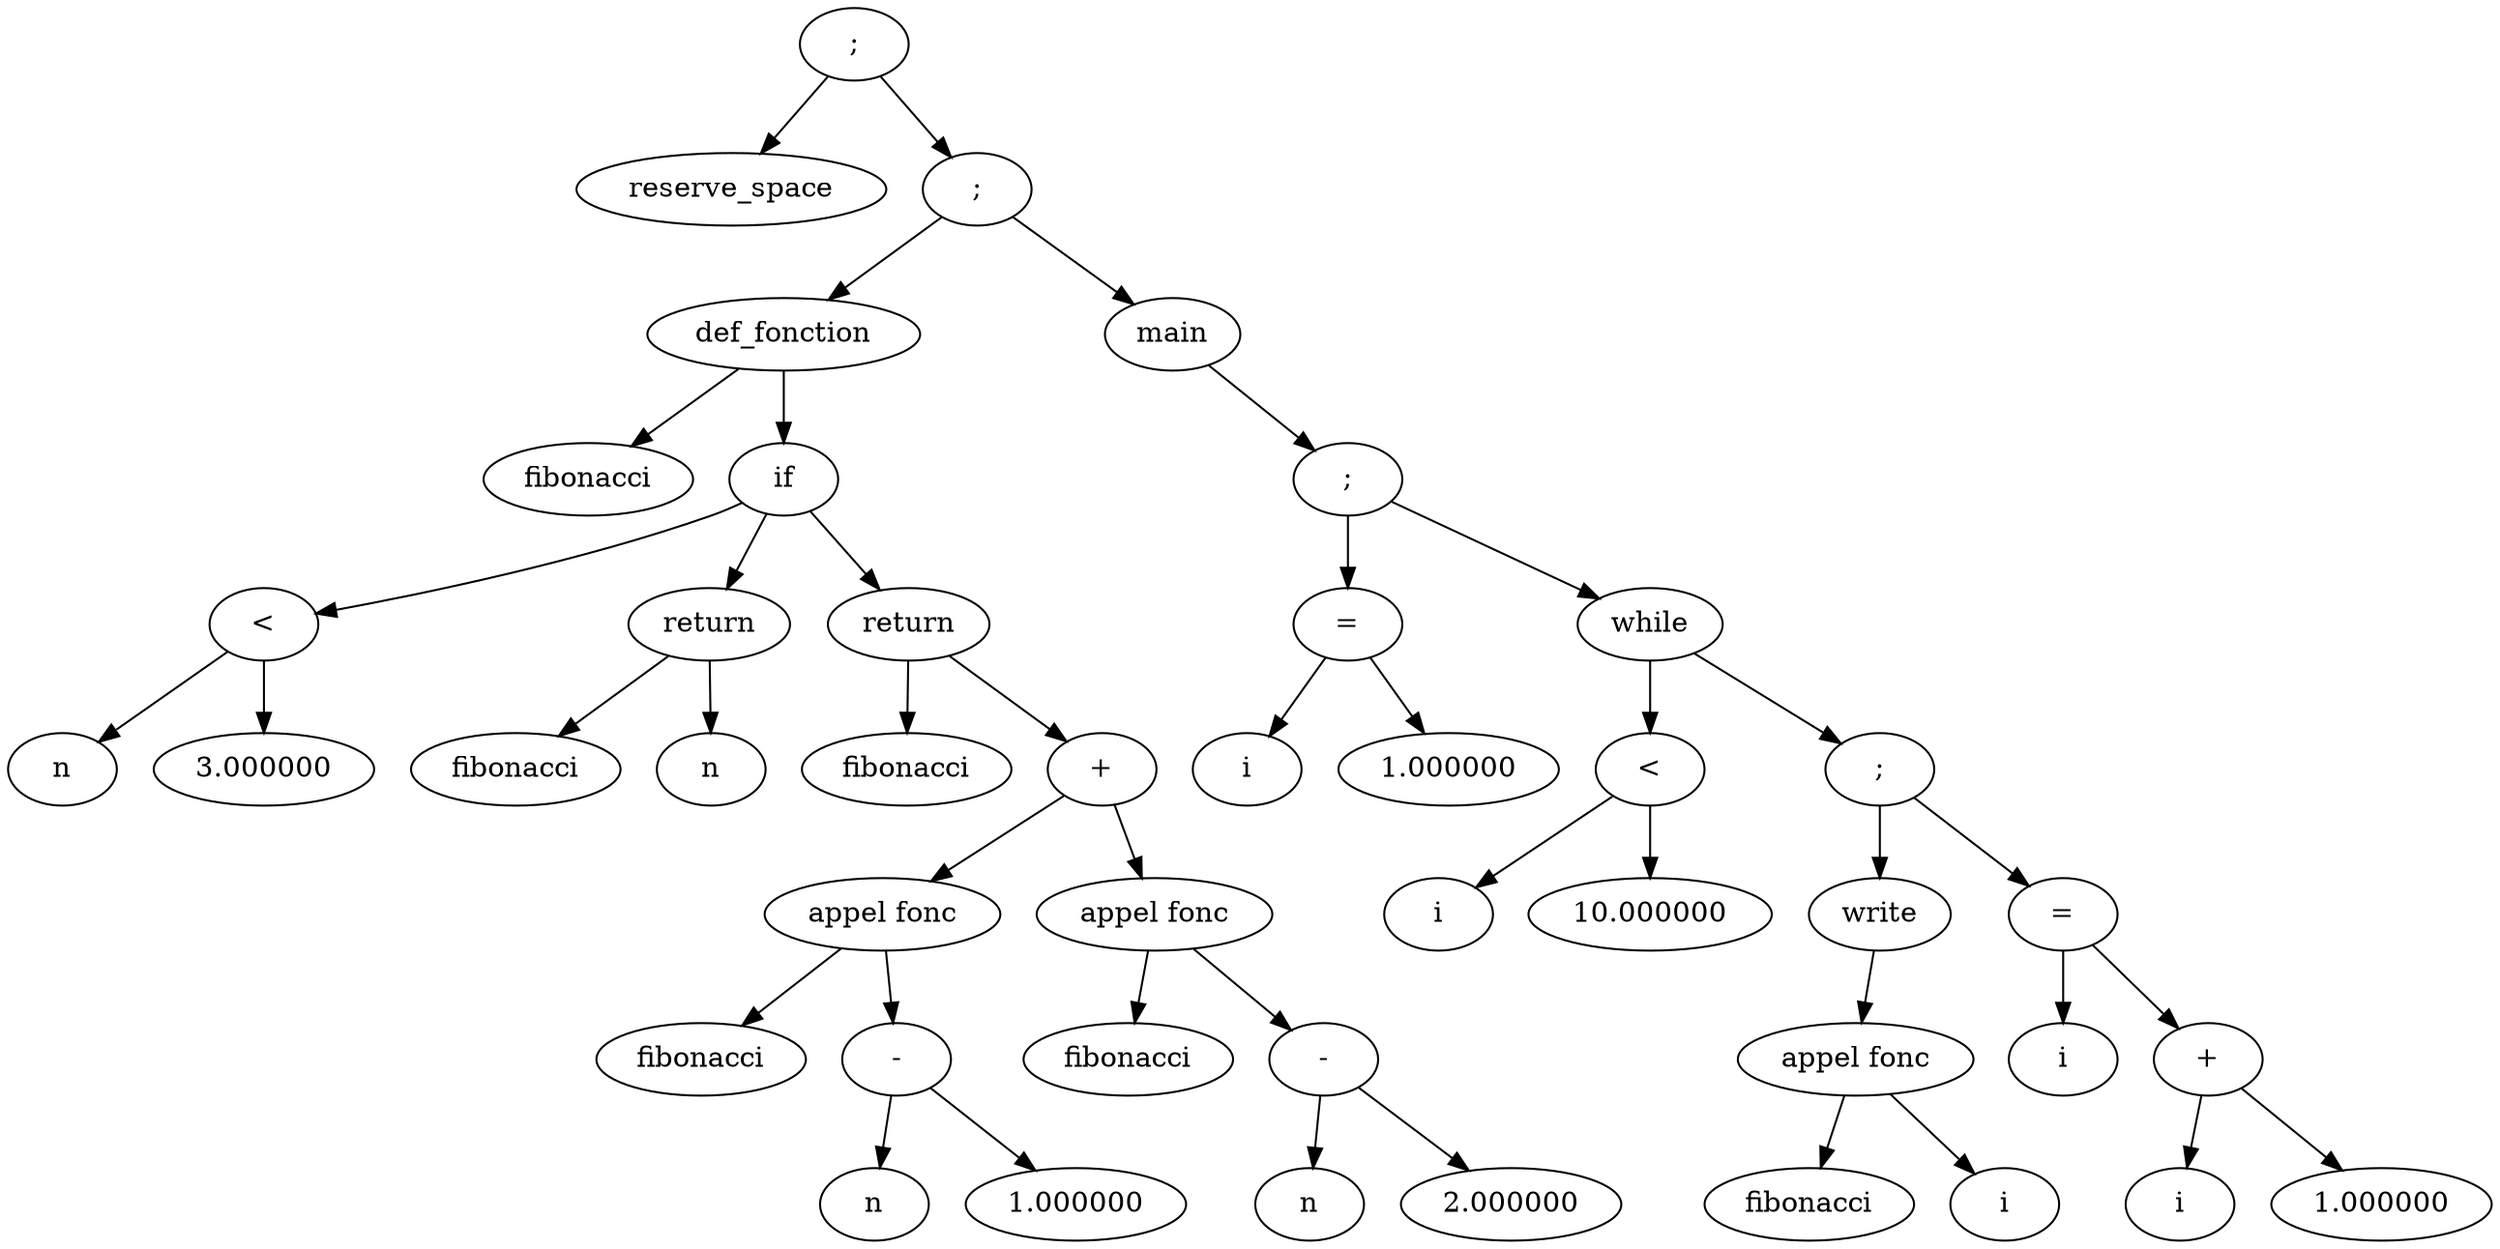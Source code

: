 digraph {
	A000 [label="reserve_space"]
	A001 [label="fibonacci"]
	A002 [label="n"]
	A003 [label="3.000000"]
	A004 [label="<"]
	A005 [label="fibonacci"]
	A006 [label="n"]
	A007 [label="return"]
	A008 [label="fibonacci"]
	A009 [label="fibonacci"]
	A010 [label="n"]
	A011 [label="1.000000"]
	A012 [label="-"]
	A013 [label="appel fonc"]
	A014 [label="fibonacci"]
	A015 [label="n"]
	A016 [label="2.000000"]
	A017 [label="-"]
	A018 [label="appel fonc"]
	A019 [label="+"]
	A020 [label="return"]
	A021 [label="if"]
	A022 [label="def_fonction"]
	A023 [label="i"]
	A024 [label="1.000000"]
	A025 [label="="]
	A026 [label="i"]
	A027 [label="10.000000"]
	A028 [label="<"]
	A029 [label="fibonacci"]
	A030 [label="i"]
	A031 [label="appel fonc"]
	A032 [label="write"]
	A033 [label="i"]
	A034 [label="i"]
	A035 [label="1.000000"]
	A036 [label="+"]
	A037 [label="="]
	A038 [label=";"]
	A039 [label="while"]
	A040 [label=";"]
	A041 [label="main"]
	A042 [label=";"]
	A043 [label=";"]
	A043 -> A000
	A043 -> A042
	A042 -> A022
	A042 -> A041
	A022 -> A001
	A022 -> A021
	A021 -> A004
	A021 -> A007
	A021 -> A020
	A004 -> A002
	A004 -> A003
	A007 -> A005
	A007 -> A006
	A020 -> A008
	A020 -> A019
	A019 -> A013
	A019 -> A018
	A013 -> A009
	A013 -> A012
	A012 -> A010
	A012 -> A011
	A018 -> A014
	A018 -> A017
	A017 -> A015
	A017 -> A016
	A041 -> A040
	A040 -> A025
	A040 -> A039
	A025 -> A023
	A025 -> A024
	A039 -> A028
	A039 -> A038
	A028 -> A026
	A028 -> A027
	A038 -> A032
	A038 -> A037
	A032 -> A031
	A031 -> A029
	A031 -> A030
	A037 -> A033
	A037 -> A036
	A036 -> A034
	A036 -> A035
}

